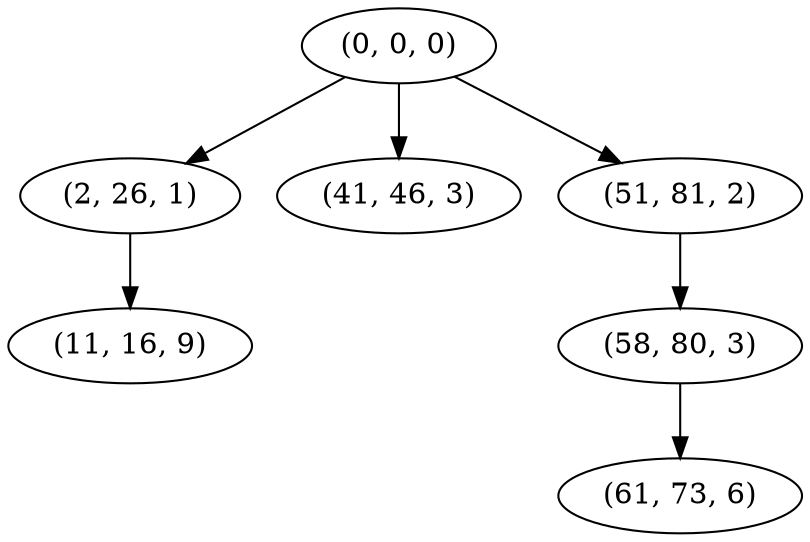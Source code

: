 digraph tree {
    "(0, 0, 0)";
    "(2, 26, 1)";
    "(11, 16, 9)";
    "(41, 46, 3)";
    "(51, 81, 2)";
    "(58, 80, 3)";
    "(61, 73, 6)";
    "(0, 0, 0)" -> "(2, 26, 1)";
    "(0, 0, 0)" -> "(41, 46, 3)";
    "(0, 0, 0)" -> "(51, 81, 2)";
    "(2, 26, 1)" -> "(11, 16, 9)";
    "(51, 81, 2)" -> "(58, 80, 3)";
    "(58, 80, 3)" -> "(61, 73, 6)";
}
